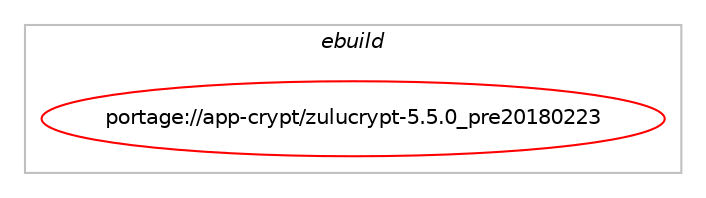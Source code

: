 digraph prolog {

# *************
# Graph options
# *************

newrank=true;
concentrate=true;
compound=true;
graph [rankdir=LR,fontname=Helvetica,fontsize=10,ranksep=1.5];#, ranksep=2.5, nodesep=0.2];
edge  [arrowhead=vee];
node  [fontname=Helvetica,fontsize=10];

# **********
# The ebuild
# **********

subgraph cluster_leftcol {
color=gray;
label=<<i>ebuild</i>>;
id [label="portage://app-crypt/zulucrypt-5.5.0_pre20180223", color=red, width=4, href="../app-crypt/zulucrypt-5.5.0_pre20180223.svg"];
}

# ****************
# The dependencies
# ****************

subgraph cluster_midcol {
color=gray;
label=<<i>dependencies</i>>;
subgraph cluster_compile {
fillcolor="#eeeeee";
style=filled;
label=<<i>compile</i>>;
# *** BEGIN UNKNOWN DEPENDENCY TYPE (TODO) ***
# id -> equal(use_conditional_group(positive,keyring,portage://app-crypt/zulucrypt-5.5.0_pre20180223,[package_dependency(portage://app-crypt/zulucrypt-5.5.0_pre20180223,install,no,app-crypt,libsecret,none,[,,],[],[])]))
# *** END UNKNOWN DEPENDENCY TYPE (TODO) ***

# *** BEGIN UNKNOWN DEPENDENCY TYPE (TODO) ***
# id -> equal(use_conditional_group(positive,qt5,portage://app-crypt/zulucrypt-5.5.0_pre20180223,[package_dependency(portage://app-crypt/zulucrypt-5.5.0_pre20180223,install,no,dev-libs,libpwquality,none,[,,],[],[]),package_dependency(portage://app-crypt/zulucrypt-5.5.0_pre20180223,install,no,dev-qt,qtcore,none,[,,],[slot(5)],[]),package_dependency(portage://app-crypt/zulucrypt-5.5.0_pre20180223,install,no,dev-qt,qtgui,none,[,,],[slot(5)],[]),package_dependency(portage://app-crypt/zulucrypt-5.5.0_pre20180223,install,no,dev-qt,qtnetwork,none,[,,],[slot(5)],[]),package_dependency(portage://app-crypt/zulucrypt-5.5.0_pre20180223,install,no,dev-qt,qtwidgets,none,[,,],[slot(5)],[]),use_conditional_group(positive,kwallet,portage://app-crypt/zulucrypt-5.5.0_pre20180223,[package_dependency(portage://app-crypt/zulucrypt-5.5.0_pre20180223,install,no,kde-frameworks,kwallet,none,[,,],[slot(5)],[])])]))
# *** END UNKNOWN DEPENDENCY TYPE (TODO) ***

# *** BEGIN UNKNOWN DEPENDENCY TYPE (TODO) ***
# id -> equal(package_dependency(portage://app-crypt/zulucrypt-5.5.0_pre20180223,install,no,dev-libs,libgcrypt,none,[,,],[slot(0),equal],[]))
# *** END UNKNOWN DEPENDENCY TYPE (TODO) ***

# *** BEGIN UNKNOWN DEPENDENCY TYPE (TODO) ***
# id -> equal(package_dependency(portage://app-crypt/zulucrypt-5.5.0_pre20180223,install,no,sys-fs,cryptsetup,none,[,,],any_same_slot,[]))
# *** END UNKNOWN DEPENDENCY TYPE (TODO) ***

}
subgraph cluster_compileandrun {
fillcolor="#eeeeee";
style=filled;
label=<<i>compile and run</i>>;
}
subgraph cluster_run {
fillcolor="#eeeeee";
style=filled;
label=<<i>run</i>>;
# *** BEGIN UNKNOWN DEPENDENCY TYPE (TODO) ***
# id -> equal(use_conditional_group(positive,keyring,portage://app-crypt/zulucrypt-5.5.0_pre20180223,[package_dependency(portage://app-crypt/zulucrypt-5.5.0_pre20180223,run,no,app-crypt,libsecret,none,[,,],[],[])]))
# *** END UNKNOWN DEPENDENCY TYPE (TODO) ***

# *** BEGIN UNKNOWN DEPENDENCY TYPE (TODO) ***
# id -> equal(use_conditional_group(positive,qt5,portage://app-crypt/zulucrypt-5.5.0_pre20180223,[package_dependency(portage://app-crypt/zulucrypt-5.5.0_pre20180223,run,no,dev-libs,libpwquality,none,[,,],[],[]),package_dependency(portage://app-crypt/zulucrypt-5.5.0_pre20180223,run,no,dev-qt,qtcore,none,[,,],[slot(5)],[]),package_dependency(portage://app-crypt/zulucrypt-5.5.0_pre20180223,run,no,dev-qt,qtgui,none,[,,],[slot(5)],[]),package_dependency(portage://app-crypt/zulucrypt-5.5.0_pre20180223,run,no,dev-qt,qtnetwork,none,[,,],[slot(5)],[]),package_dependency(portage://app-crypt/zulucrypt-5.5.0_pre20180223,run,no,dev-qt,qtwidgets,none,[,,],[slot(5)],[]),use_conditional_group(positive,kwallet,portage://app-crypt/zulucrypt-5.5.0_pre20180223,[package_dependency(portage://app-crypt/zulucrypt-5.5.0_pre20180223,run,no,kde-frameworks,kwallet,none,[,,],[slot(5)],[])])]))
# *** END UNKNOWN DEPENDENCY TYPE (TODO) ***

# *** BEGIN UNKNOWN DEPENDENCY TYPE (TODO) ***
# id -> equal(use_conditional_group(positive,udev,portage://app-crypt/zulucrypt-5.5.0_pre20180223,[package_dependency(portage://app-crypt/zulucrypt-5.5.0_pre20180223,run,no,virtual,udev,none,[,,],[],[])]))
# *** END UNKNOWN DEPENDENCY TYPE (TODO) ***

# *** BEGIN UNKNOWN DEPENDENCY TYPE (TODO) ***
# id -> equal(package_dependency(portage://app-crypt/zulucrypt-5.5.0_pre20180223,run,no,dev-libs,libgcrypt,none,[,,],[slot(0),equal],[]))
# *** END UNKNOWN DEPENDENCY TYPE (TODO) ***

# *** BEGIN UNKNOWN DEPENDENCY TYPE (TODO) ***
# id -> equal(package_dependency(portage://app-crypt/zulucrypt-5.5.0_pre20180223,run,no,sys-fs,cryptsetup,none,[,,],any_same_slot,[]))
# *** END UNKNOWN DEPENDENCY TYPE (TODO) ***

}
}

# **************
# The candidates
# **************

subgraph cluster_choices {
rank=same;
color=gray;
label=<<i>candidates</i>>;

}

}
